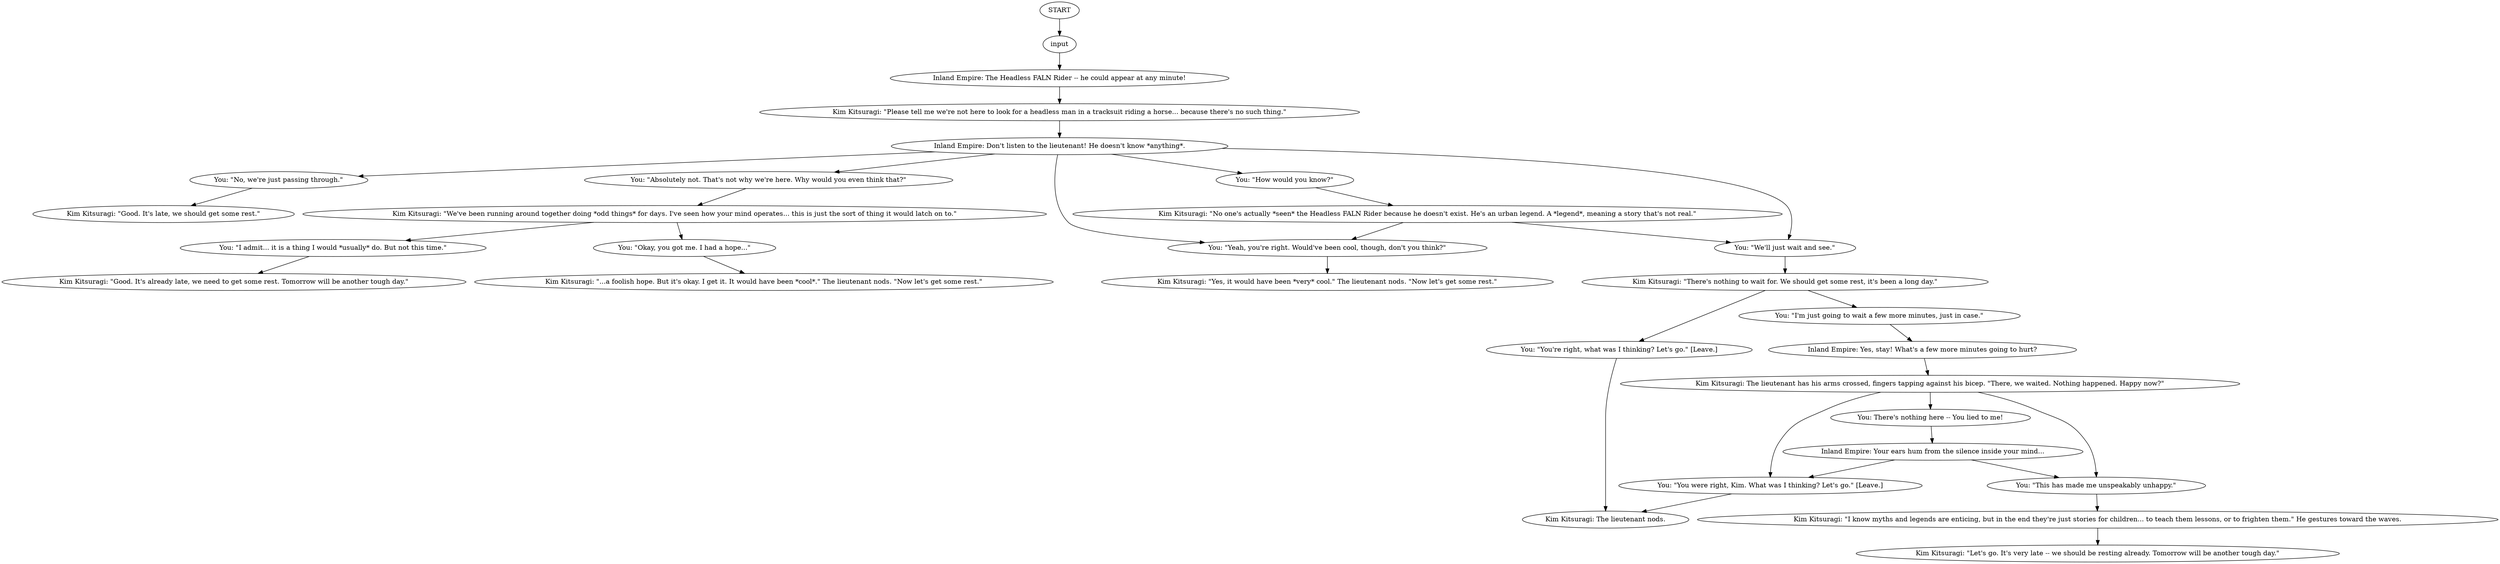 # CANAL ORB / faln at night
# idiot doom spiral story reaction orb -- the faln rider (not) appearing at the canal at night.
# ==================================================
digraph G {
	  0 [label="START"];
	  1 [label="input"];
	  2 [label="You: \"I'm just going to wait a few more minutes, just in case.\""];
	  3 [label="Kim Kitsuragi: \"Yes, it would have been *very* cool.\" The lieutenant nods. \"Now let's get some rest.\""];
	  4 [label="Kim Kitsuragi: \"Good. It's already late, we need to get some rest. Tomorrow will be another tough day.\""];
	  5 [label="You: \"No, we're just passing through.\""];
	  6 [label="Inland Empire: Your ears hum from the silence inside your mind..."];
	  7 [label="Inland Empire: Don't listen to the lieutenant! He doesn't know *anything*."];
	  8 [label="Kim Kitsuragi: \"Good. It's late, we should get some rest.\""];
	  9 [label="Inland Empire: The Headless FALN Rider -- he could appear at any minute!"];
	  11 [label="Kim Kitsuragi: \"...a foolish hope. But it's okay. I get it. It would have been *cool*.\" The lieutenant nods. \"Now let's get some rest.\""];
	  12 [label="Kim Kitsuragi: \"We've been running around together doing *odd things* for days. I've seen how your mind operates... this is just the sort of thing it would latch on to.\""];
	  13 [label="Kim Kitsuragi: \"I know myths and legends are enticing, but in the end they're just stories for children... to teach them lessons, or to frighten them.\" He gestures toward the waves."];
	  14 [label="You: \"Yeah, you're right. Would've been cool, though, don't you think?\""];
	  15 [label="You: \"Absolutely not. That's not why we're here. Why would you even think that?\""];
	  16 [label="Kim Kitsuragi: \"No one's actually *seen* the Headless FALN Rider because he doesn't exist. He's an urban legend. A *legend*, meaning a story that's not real.\""];
	  17 [label="You: \"How would you know?\""];
	  18 [label="You: \"You're right, what was I thinking? Let's go.\" [Leave.]"];
	  19 [label="Kim Kitsuragi: \"There's nothing to wait for. We should get some rest, it's been a long day.\""];
	  20 [label="You: \"You were right, Kim. What was I thinking? Let's go.\" [Leave.]"];
	  21 [label="You: There's nothing here -- You lied to me!"];
	  22 [label="Kim Kitsuragi: \"Please tell me we're not here to look for a headless man in a tracksuit riding a horse... because there's no such thing.\""];
	  23 [label="You: \"We'll just wait and see.\""];
	  24 [label="Kim Kitsuragi: The lieutenant has his arms crossed, fingers tapping against his bicep. \"There, we waited. Nothing happened. Happy now?\""];
	  25 [label="You: \"I admit... it is a thing I would *usually* do. But not this time.\""];
	  26 [label="Kim Kitsuragi: The lieutenant nods."];
	  27 [label="You: \"This has made me unspeakably unhappy.\""];
	  28 [label="Inland Empire: Yes, stay! What's a few more minutes going to hurt?"];
	  29 [label="Kim Kitsuragi: \"Let's go. It's very late -- we should be resting already. Tomorrow will be another tough day.\""];
	  30 [label="You: \"Okay, you got me. I had a hope...\""];
	  0 -> 1
	  1 -> 9
	  2 -> 28
	  5 -> 8
	  6 -> 27
	  6 -> 20
	  7 -> 5
	  7 -> 14
	  7 -> 15
	  7 -> 17
	  7 -> 23
	  9 -> 22
	  12 -> 25
	  12 -> 30
	  13 -> 29
	  14 -> 3
	  15 -> 12
	  16 -> 14
	  16 -> 23
	  17 -> 16
	  18 -> 26
	  19 -> 2
	  19 -> 18
	  20 -> 26
	  21 -> 6
	  22 -> 7
	  23 -> 19
	  24 -> 27
	  24 -> 20
	  24 -> 21
	  25 -> 4
	  27 -> 13
	  28 -> 24
	  30 -> 11
}

